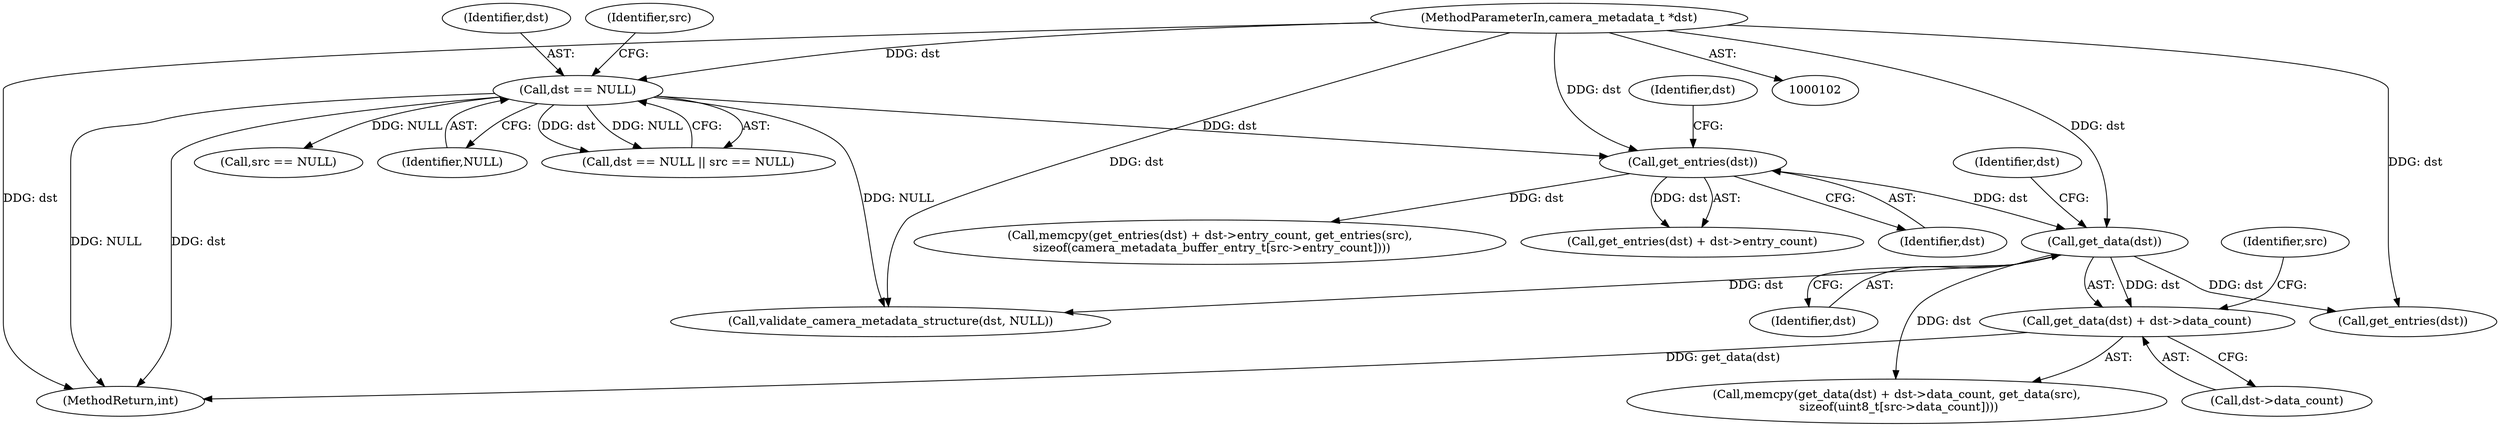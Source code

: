 digraph "0_Android_e9e44f797742f52996ebf307740dad58c28fd9b5@pointer" {
"1000188" [label="(Call,get_data(dst) + dst->data_count)"];
"1000189" [label="(Call,get_data(dst))"];
"1000174" [label="(Call,get_entries(dst))"];
"1000108" [label="(Call,dst == NULL)"];
"1000103" [label="(MethodParameterIn,camera_metadata_t *dst)"];
"1000188" [label="(Call,get_data(dst) + dst->data_count)"];
"1000307" [label="(MethodReturn,int)"];
"1000175" [label="(Identifier,dst)"];
"1000191" [label="(Call,dst->data_count)"];
"1000177" [label="(Identifier,dst)"];
"1000301" [label="(Call,validate_camera_metadata_structure(dst, NULL))"];
"1000111" [label="(Call,src == NULL)"];
"1000109" [label="(Identifier,dst)"];
"1000213" [label="(Call,get_entries(dst))"];
"1000189" [label="(Call,get_data(dst))"];
"1000110" [label="(Identifier,NULL)"];
"1000190" [label="(Identifier,dst)"];
"1000108" [label="(Call,dst == NULL)"];
"1000107" [label="(Call,dst == NULL || src == NULL)"];
"1000187" [label="(Call,memcpy(get_data(dst) + dst->data_count, get_data(src),\n sizeof(uint8_t[src->data_count])))"];
"1000112" [label="(Identifier,src)"];
"1000103" [label="(MethodParameterIn,camera_metadata_t *dst)"];
"1000195" [label="(Identifier,src)"];
"1000192" [label="(Identifier,dst)"];
"1000174" [label="(Call,get_entries(dst))"];
"1000173" [label="(Call,get_entries(dst) + dst->entry_count)"];
"1000172" [label="(Call,memcpy(get_entries(dst) + dst->entry_count, get_entries(src),\n sizeof(camera_metadata_buffer_entry_t[src->entry_count])))"];
"1000188" -> "1000187"  [label="AST: "];
"1000188" -> "1000191"  [label="CFG: "];
"1000189" -> "1000188"  [label="AST: "];
"1000191" -> "1000188"  [label="AST: "];
"1000195" -> "1000188"  [label="CFG: "];
"1000188" -> "1000307"  [label="DDG: get_data(dst)"];
"1000189" -> "1000188"  [label="DDG: dst"];
"1000189" -> "1000190"  [label="CFG: "];
"1000190" -> "1000189"  [label="AST: "];
"1000192" -> "1000189"  [label="CFG: "];
"1000189" -> "1000187"  [label="DDG: dst"];
"1000174" -> "1000189"  [label="DDG: dst"];
"1000103" -> "1000189"  [label="DDG: dst"];
"1000189" -> "1000213"  [label="DDG: dst"];
"1000189" -> "1000301"  [label="DDG: dst"];
"1000174" -> "1000173"  [label="AST: "];
"1000174" -> "1000175"  [label="CFG: "];
"1000175" -> "1000174"  [label="AST: "];
"1000177" -> "1000174"  [label="CFG: "];
"1000174" -> "1000172"  [label="DDG: dst"];
"1000174" -> "1000173"  [label="DDG: dst"];
"1000108" -> "1000174"  [label="DDG: dst"];
"1000103" -> "1000174"  [label="DDG: dst"];
"1000108" -> "1000107"  [label="AST: "];
"1000108" -> "1000110"  [label="CFG: "];
"1000109" -> "1000108"  [label="AST: "];
"1000110" -> "1000108"  [label="AST: "];
"1000112" -> "1000108"  [label="CFG: "];
"1000107" -> "1000108"  [label="CFG: "];
"1000108" -> "1000307"  [label="DDG: NULL"];
"1000108" -> "1000307"  [label="DDG: dst"];
"1000108" -> "1000107"  [label="DDG: dst"];
"1000108" -> "1000107"  [label="DDG: NULL"];
"1000103" -> "1000108"  [label="DDG: dst"];
"1000108" -> "1000111"  [label="DDG: NULL"];
"1000108" -> "1000301"  [label="DDG: NULL"];
"1000103" -> "1000102"  [label="AST: "];
"1000103" -> "1000307"  [label="DDG: dst"];
"1000103" -> "1000213"  [label="DDG: dst"];
"1000103" -> "1000301"  [label="DDG: dst"];
}
